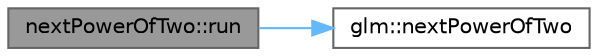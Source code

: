 digraph "nextPowerOfTwo::run"
{
 // LATEX_PDF_SIZE
  bgcolor="transparent";
  edge [fontname=Helvetica,fontsize=10,labelfontname=Helvetica,labelfontsize=10];
  node [fontname=Helvetica,fontsize=10,shape=box,height=0.2,width=0.4];
  rankdir="LR";
  Node1 [id="Node000001",label="nextPowerOfTwo::run",height=0.2,width=0.4,color="gray40", fillcolor="grey60", style="filled", fontcolor="black",tooltip=" "];
  Node1 -> Node2 [id="edge3_Node000001_Node000002",color="steelblue1",style="solid",tooltip=" "];
  Node2 [id="Node000002",label="glm::nextPowerOfTwo",height=0.2,width=0.4,color="grey40", fillcolor="white", style="filled",URL="$group__ext__scalar__integer.html#ga3a37c2f2fd347886c9af6a3ca3db04dc",tooltip=" "];
}
